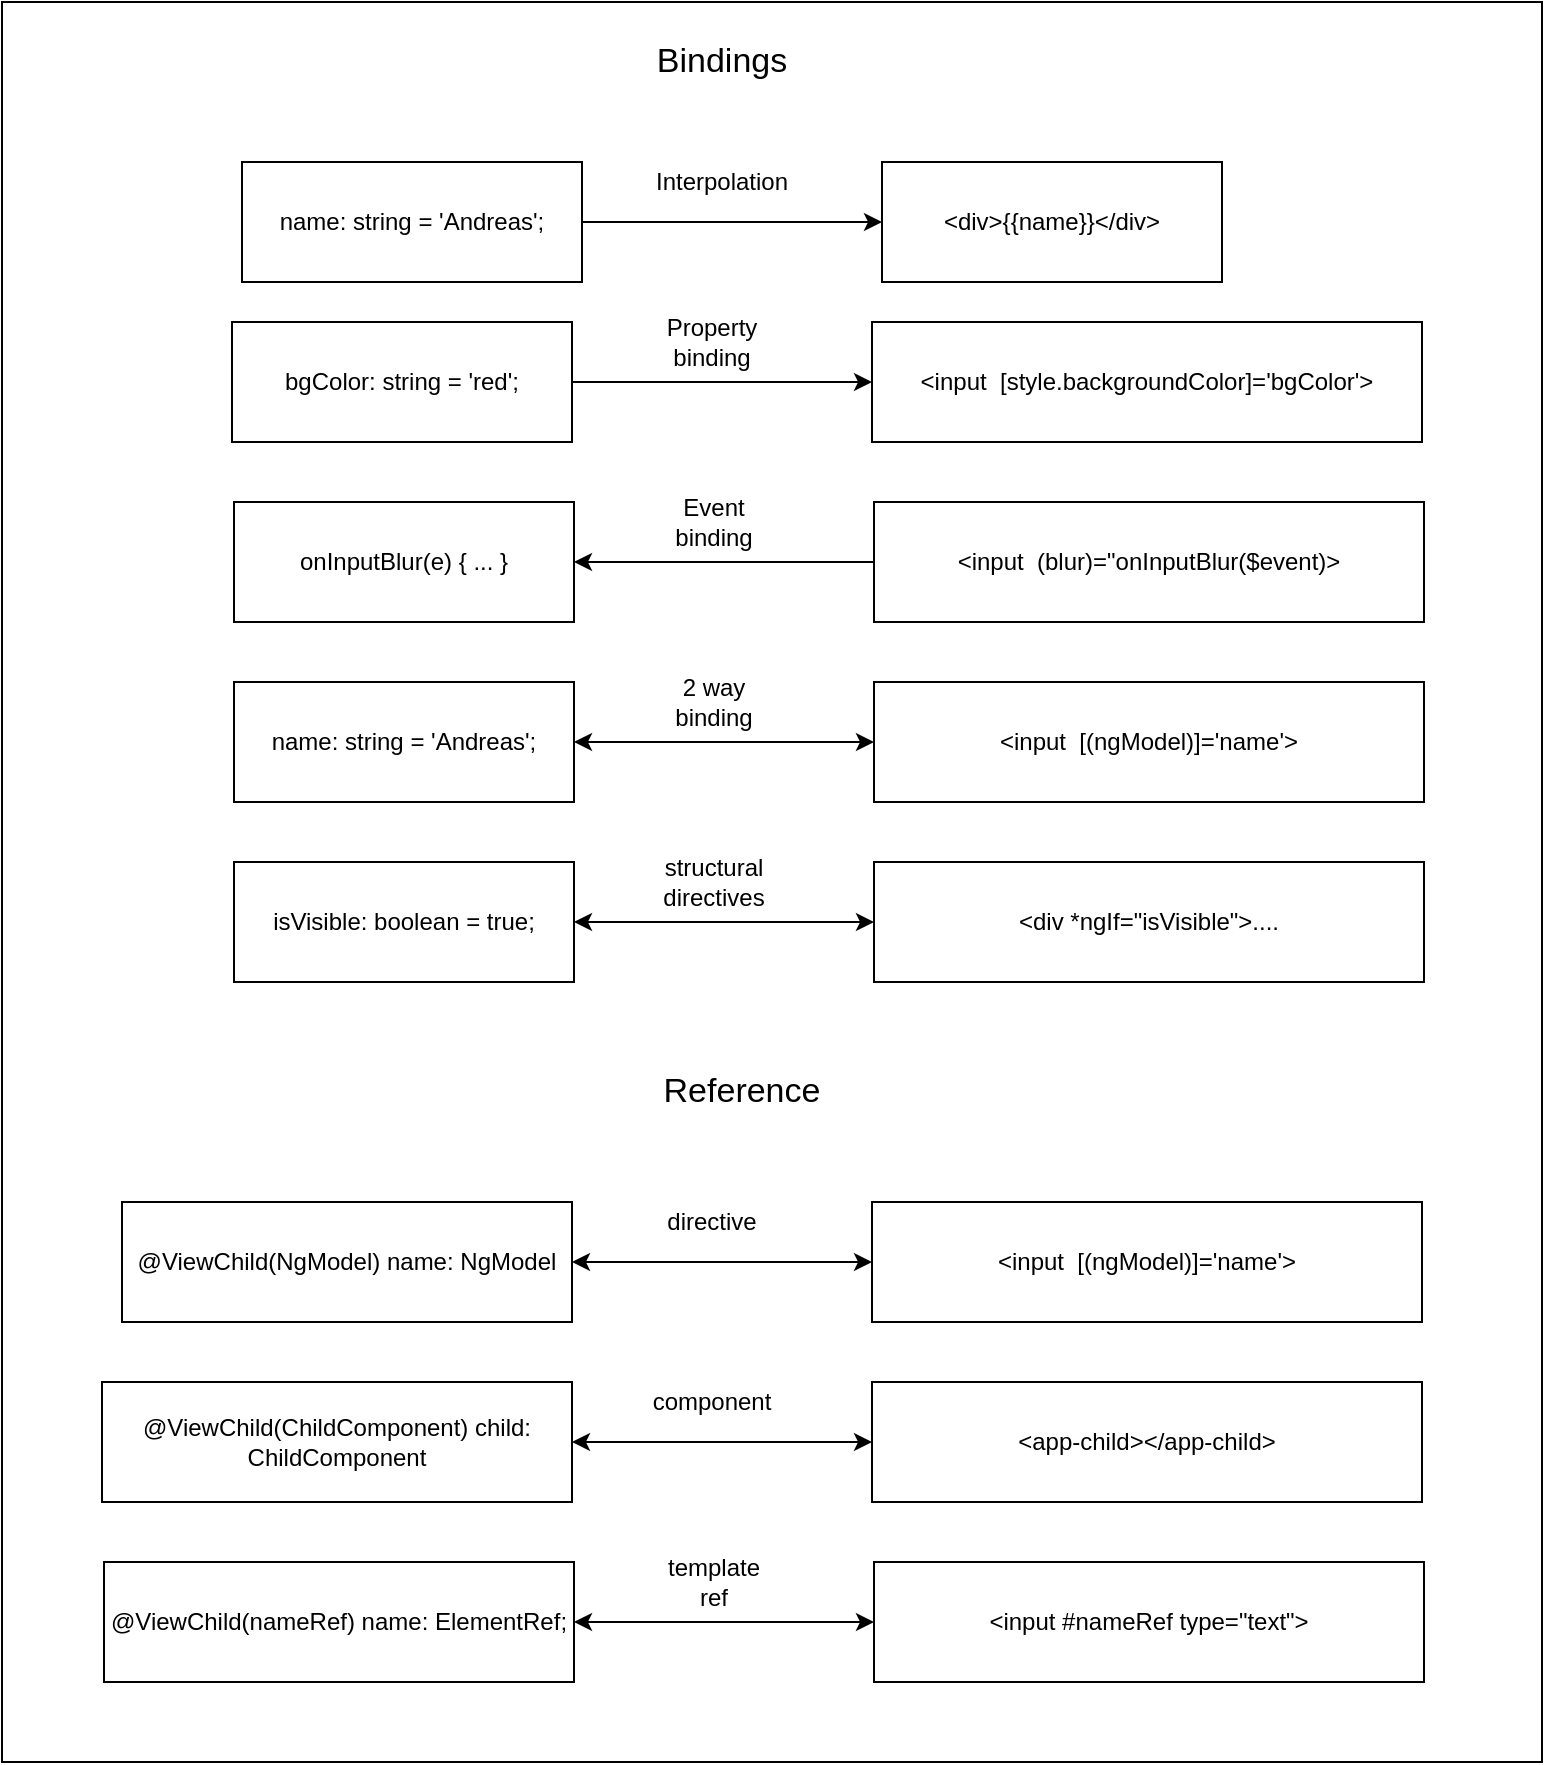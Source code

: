 <mxfile version="12.8.1" type="device"><diagram id="zlWzMXyhSFzggPAJBjfj" name="Page-1"><mxGraphModel dx="1186" dy="665" grid="1" gridSize="10" guides="1" tooltips="1" connect="1" arrows="1" fold="1" page="1" pageScale="1" pageWidth="827" pageHeight="1169" math="0" shadow="0"><root><mxCell id="0"/><mxCell id="1" parent="0"/><mxCell id="4h23txKvZErlP5vMk1nz-36" value="" style="rounded=0;whiteSpace=wrap;html=1;" vertex="1" parent="1"><mxGeometry y="40" width="770" height="880" as="geometry"/></mxCell><mxCell id="4h23txKvZErlP5vMk1nz-1" value="&amp;lt;div&amp;gt;{{name}}&amp;lt;/div&amp;gt;" style="rounded=0;whiteSpace=wrap;html=1;" vertex="1" parent="1"><mxGeometry x="440" y="120" width="170" height="60" as="geometry"/></mxCell><mxCell id="4h23txKvZErlP5vMk1nz-2" value="name: string = 'Andreas';" style="rounded=0;whiteSpace=wrap;html=1;" vertex="1" parent="1"><mxGeometry x="120" y="120" width="170" height="60" as="geometry"/></mxCell><mxCell id="4h23txKvZErlP5vMk1nz-3" value="" style="endArrow=classic;html=1;entryX=0;entryY=0.5;entryDx=0;entryDy=0;exitX=1;exitY=0.5;exitDx=0;exitDy=0;" edge="1" parent="1" source="4h23txKvZErlP5vMk1nz-2" target="4h23txKvZErlP5vMk1nz-1"><mxGeometry width="50" height="50" relative="1" as="geometry"><mxPoint x="390" y="370" as="sourcePoint"/><mxPoint x="440" y="320" as="targetPoint"/></mxGeometry></mxCell><mxCell id="4h23txKvZErlP5vMk1nz-4" value="Interpolation" style="text;html=1;strokeColor=none;fillColor=none;align=center;verticalAlign=middle;whiteSpace=wrap;rounded=0;" vertex="1" parent="1"><mxGeometry x="340" y="120" width="40" height="20" as="geometry"/></mxCell><mxCell id="4h23txKvZErlP5vMk1nz-5" value="&amp;lt;input&amp;nbsp; [style.backgroundColor]='bgColor'&amp;gt;" style="rounded=0;whiteSpace=wrap;html=1;" vertex="1" parent="1"><mxGeometry x="435" y="200" width="275" height="60" as="geometry"/></mxCell><mxCell id="4h23txKvZErlP5vMk1nz-6" value="bgColor: string = 'red';" style="rounded=0;whiteSpace=wrap;html=1;" vertex="1" parent="1"><mxGeometry x="115" y="200" width="170" height="60" as="geometry"/></mxCell><mxCell id="4h23txKvZErlP5vMk1nz-7" value="" style="endArrow=classic;html=1;entryX=0;entryY=0.5;entryDx=0;entryDy=0;exitX=1;exitY=0.5;exitDx=0;exitDy=0;" edge="1" source="4h23txKvZErlP5vMk1nz-6" target="4h23txKvZErlP5vMk1nz-5" parent="1"><mxGeometry width="50" height="50" relative="1" as="geometry"><mxPoint x="385" y="450" as="sourcePoint"/><mxPoint x="435" y="400" as="targetPoint"/></mxGeometry></mxCell><mxCell id="4h23txKvZErlP5vMk1nz-8" value="Property binding" style="text;html=1;strokeColor=none;fillColor=none;align=center;verticalAlign=middle;whiteSpace=wrap;rounded=0;" vertex="1" parent="1"><mxGeometry x="335" y="200" width="40" height="20" as="geometry"/></mxCell><mxCell id="4h23txKvZErlP5vMk1nz-9" value="&amp;lt;input&amp;nbsp; (blur)=&quot;onInputBlur($event)&amp;gt;" style="rounded=0;whiteSpace=wrap;html=1;" vertex="1" parent="1"><mxGeometry x="436" y="290" width="275" height="60" as="geometry"/></mxCell><mxCell id="4h23txKvZErlP5vMk1nz-10" value="onInputBlur(e) { ... }" style="rounded=0;whiteSpace=wrap;html=1;" vertex="1" parent="1"><mxGeometry x="116" y="290" width="170" height="60" as="geometry"/></mxCell><mxCell id="4h23txKvZErlP5vMk1nz-11" value="" style="endArrow=classic;html=1;exitX=0;exitY=0.5;exitDx=0;exitDy=0;entryX=1;entryY=0.5;entryDx=0;entryDy=0;" edge="1" source="4h23txKvZErlP5vMk1nz-9" target="4h23txKvZErlP5vMk1nz-10" parent="1"><mxGeometry width="50" height="50" relative="1" as="geometry"><mxPoint x="386" y="540" as="sourcePoint"/><mxPoint x="350" y="360" as="targetPoint"/></mxGeometry></mxCell><mxCell id="4h23txKvZErlP5vMk1nz-12" value="Event binding" style="text;html=1;strokeColor=none;fillColor=none;align=center;verticalAlign=middle;whiteSpace=wrap;rounded=0;" vertex="1" parent="1"><mxGeometry x="336" y="290" width="40" height="20" as="geometry"/></mxCell><mxCell id="4h23txKvZErlP5vMk1nz-13" value="&amp;lt;input&amp;nbsp; [(ngModel)]='name'&amp;gt;" style="rounded=0;whiteSpace=wrap;html=1;" vertex="1" parent="1"><mxGeometry x="436" y="380" width="275" height="60" as="geometry"/></mxCell><mxCell id="4h23txKvZErlP5vMk1nz-14" value="name: string = 'Andreas';" style="rounded=0;whiteSpace=wrap;html=1;" vertex="1" parent="1"><mxGeometry x="116" y="380" width="170" height="60" as="geometry"/></mxCell><mxCell id="4h23txKvZErlP5vMk1nz-16" value="2 way binding" style="text;html=1;strokeColor=none;fillColor=none;align=center;verticalAlign=middle;whiteSpace=wrap;rounded=0;" vertex="1" parent="1"><mxGeometry x="336" y="380" width="40" height="20" as="geometry"/></mxCell><mxCell id="4h23txKvZErlP5vMk1nz-17" value="" style="endArrow=classic;startArrow=classic;html=1;exitX=1;exitY=0.5;exitDx=0;exitDy=0;entryX=0;entryY=0.5;entryDx=0;entryDy=0;" edge="1" parent="1" source="4h23txKvZErlP5vMk1nz-14" target="4h23txKvZErlP5vMk1nz-13"><mxGeometry width="50" height="50" relative="1" as="geometry"><mxPoint x="390" y="370" as="sourcePoint"/><mxPoint x="440" y="320" as="targetPoint"/></mxGeometry></mxCell><mxCell id="4h23txKvZErlP5vMk1nz-18" value="&amp;lt;div *ngIf=&quot;isVisible&quot;&amp;gt;...." style="rounded=0;whiteSpace=wrap;html=1;" vertex="1" parent="1"><mxGeometry x="436" y="470" width="275" height="60" as="geometry"/></mxCell><mxCell id="4h23txKvZErlP5vMk1nz-19" value="isVisible: boolean = true;" style="rounded=0;whiteSpace=wrap;html=1;" vertex="1" parent="1"><mxGeometry x="116" y="470" width="170" height="60" as="geometry"/></mxCell><mxCell id="4h23txKvZErlP5vMk1nz-20" value="structural directives" style="text;html=1;strokeColor=none;fillColor=none;align=center;verticalAlign=middle;whiteSpace=wrap;rounded=0;" vertex="1" parent="1"><mxGeometry x="336" y="470" width="40" height="20" as="geometry"/></mxCell><mxCell id="4h23txKvZErlP5vMk1nz-21" value="" style="endArrow=classic;startArrow=classic;html=1;exitX=1;exitY=0.5;exitDx=0;exitDy=0;entryX=0;entryY=0.5;entryDx=0;entryDy=0;" edge="1" source="4h23txKvZErlP5vMk1nz-19" target="4h23txKvZErlP5vMk1nz-18" parent="1"><mxGeometry width="50" height="50" relative="1" as="geometry"><mxPoint x="390" y="460" as="sourcePoint"/><mxPoint x="440" y="410" as="targetPoint"/></mxGeometry></mxCell><mxCell id="4h23txKvZErlP5vMk1nz-22" value="&lt;font style=&quot;font-size: 17px&quot;&gt;Bindings&lt;/font&gt;" style="text;html=1;strokeColor=none;fillColor=none;align=center;verticalAlign=middle;whiteSpace=wrap;rounded=0;" vertex="1" parent="1"><mxGeometry x="340" y="60" width="40" height="20" as="geometry"/></mxCell><mxCell id="4h23txKvZErlP5vMk1nz-23" value="&lt;font style=&quot;font-size: 17px&quot;&gt;Reference&lt;/font&gt;" style="text;html=1;strokeColor=none;fillColor=none;align=center;verticalAlign=middle;whiteSpace=wrap;rounded=0;" vertex="1" parent="1"><mxGeometry x="300" y="575" width="140" height="20" as="geometry"/></mxCell><mxCell id="4h23txKvZErlP5vMk1nz-24" value="&amp;lt;input&amp;nbsp; [(ngModel)]='name'&amp;gt;" style="rounded=0;whiteSpace=wrap;html=1;" vertex="1" parent="1"><mxGeometry x="435" y="640" width="275" height="60" as="geometry"/></mxCell><mxCell id="4h23txKvZErlP5vMk1nz-25" value="@ViewChild(NgModel) name: NgModel" style="rounded=0;whiteSpace=wrap;html=1;" vertex="1" parent="1"><mxGeometry x="60" y="640" width="225" height="60" as="geometry"/></mxCell><mxCell id="4h23txKvZErlP5vMk1nz-26" value="directive" style="text;html=1;strokeColor=none;fillColor=none;align=center;verticalAlign=middle;whiteSpace=wrap;rounded=0;" vertex="1" parent="1"><mxGeometry x="335" y="640" width="40" height="20" as="geometry"/></mxCell><mxCell id="4h23txKvZErlP5vMk1nz-27" value="" style="endArrow=classic;startArrow=classic;html=1;exitX=1;exitY=0.5;exitDx=0;exitDy=0;entryX=0;entryY=0.5;entryDx=0;entryDy=0;" edge="1" parent="1" source="4h23txKvZErlP5vMk1nz-25" target="4h23txKvZErlP5vMk1nz-24"><mxGeometry width="50" height="50" relative="1" as="geometry"><mxPoint x="389" y="630" as="sourcePoint"/><mxPoint x="439" y="580" as="targetPoint"/></mxGeometry></mxCell><mxCell id="4h23txKvZErlP5vMk1nz-28" value="&amp;lt;app-child&amp;gt;&amp;lt;/app-child&amp;gt;" style="rounded=0;whiteSpace=wrap;html=1;" vertex="1" parent="1"><mxGeometry x="435" y="730" width="275" height="60" as="geometry"/></mxCell><mxCell id="4h23txKvZErlP5vMk1nz-29" value="@ViewChild(ChildComponent) child: ChildComponent" style="rounded=0;whiteSpace=wrap;html=1;" vertex="1" parent="1"><mxGeometry x="50" y="730" width="235" height="60" as="geometry"/></mxCell><mxCell id="4h23txKvZErlP5vMk1nz-30" value="component" style="text;html=1;strokeColor=none;fillColor=none;align=center;verticalAlign=middle;whiteSpace=wrap;rounded=0;" vertex="1" parent="1"><mxGeometry x="335" y="730" width="40" height="20" as="geometry"/></mxCell><mxCell id="4h23txKvZErlP5vMk1nz-31" value="" style="endArrow=classic;startArrow=classic;html=1;exitX=1;exitY=0.5;exitDx=0;exitDy=0;entryX=0;entryY=0.5;entryDx=0;entryDy=0;" edge="1" source="4h23txKvZErlP5vMk1nz-29" target="4h23txKvZErlP5vMk1nz-28" parent="1"><mxGeometry width="50" height="50" relative="1" as="geometry"><mxPoint x="389" y="720" as="sourcePoint"/><mxPoint x="439" y="670" as="targetPoint"/></mxGeometry></mxCell><mxCell id="4h23txKvZErlP5vMk1nz-32" value="&amp;lt;input #nameRef type=&quot;text&quot;&amp;gt;" style="rounded=0;whiteSpace=wrap;html=1;" vertex="1" parent="1"><mxGeometry x="436" y="820" width="275" height="60" as="geometry"/></mxCell><mxCell id="4h23txKvZErlP5vMk1nz-33" value="@ViewChild(nameRef) name: ElementRef;" style="rounded=0;whiteSpace=wrap;html=1;" vertex="1" parent="1"><mxGeometry x="51" y="820" width="235" height="60" as="geometry"/></mxCell><mxCell id="4h23txKvZErlP5vMk1nz-34" value="template ref" style="text;html=1;strokeColor=none;fillColor=none;align=center;verticalAlign=middle;whiteSpace=wrap;rounded=0;" vertex="1" parent="1"><mxGeometry x="336" y="820" width="40" height="20" as="geometry"/></mxCell><mxCell id="4h23txKvZErlP5vMk1nz-35" value="" style="endArrow=classic;startArrow=classic;html=1;exitX=1;exitY=0.5;exitDx=0;exitDy=0;entryX=0;entryY=0.5;entryDx=0;entryDy=0;" edge="1" source="4h23txKvZErlP5vMk1nz-33" target="4h23txKvZErlP5vMk1nz-32" parent="1"><mxGeometry width="50" height="50" relative="1" as="geometry"><mxPoint x="390" y="810" as="sourcePoint"/><mxPoint x="440" y="760" as="targetPoint"/></mxGeometry></mxCell></root></mxGraphModel></diagram></mxfile>